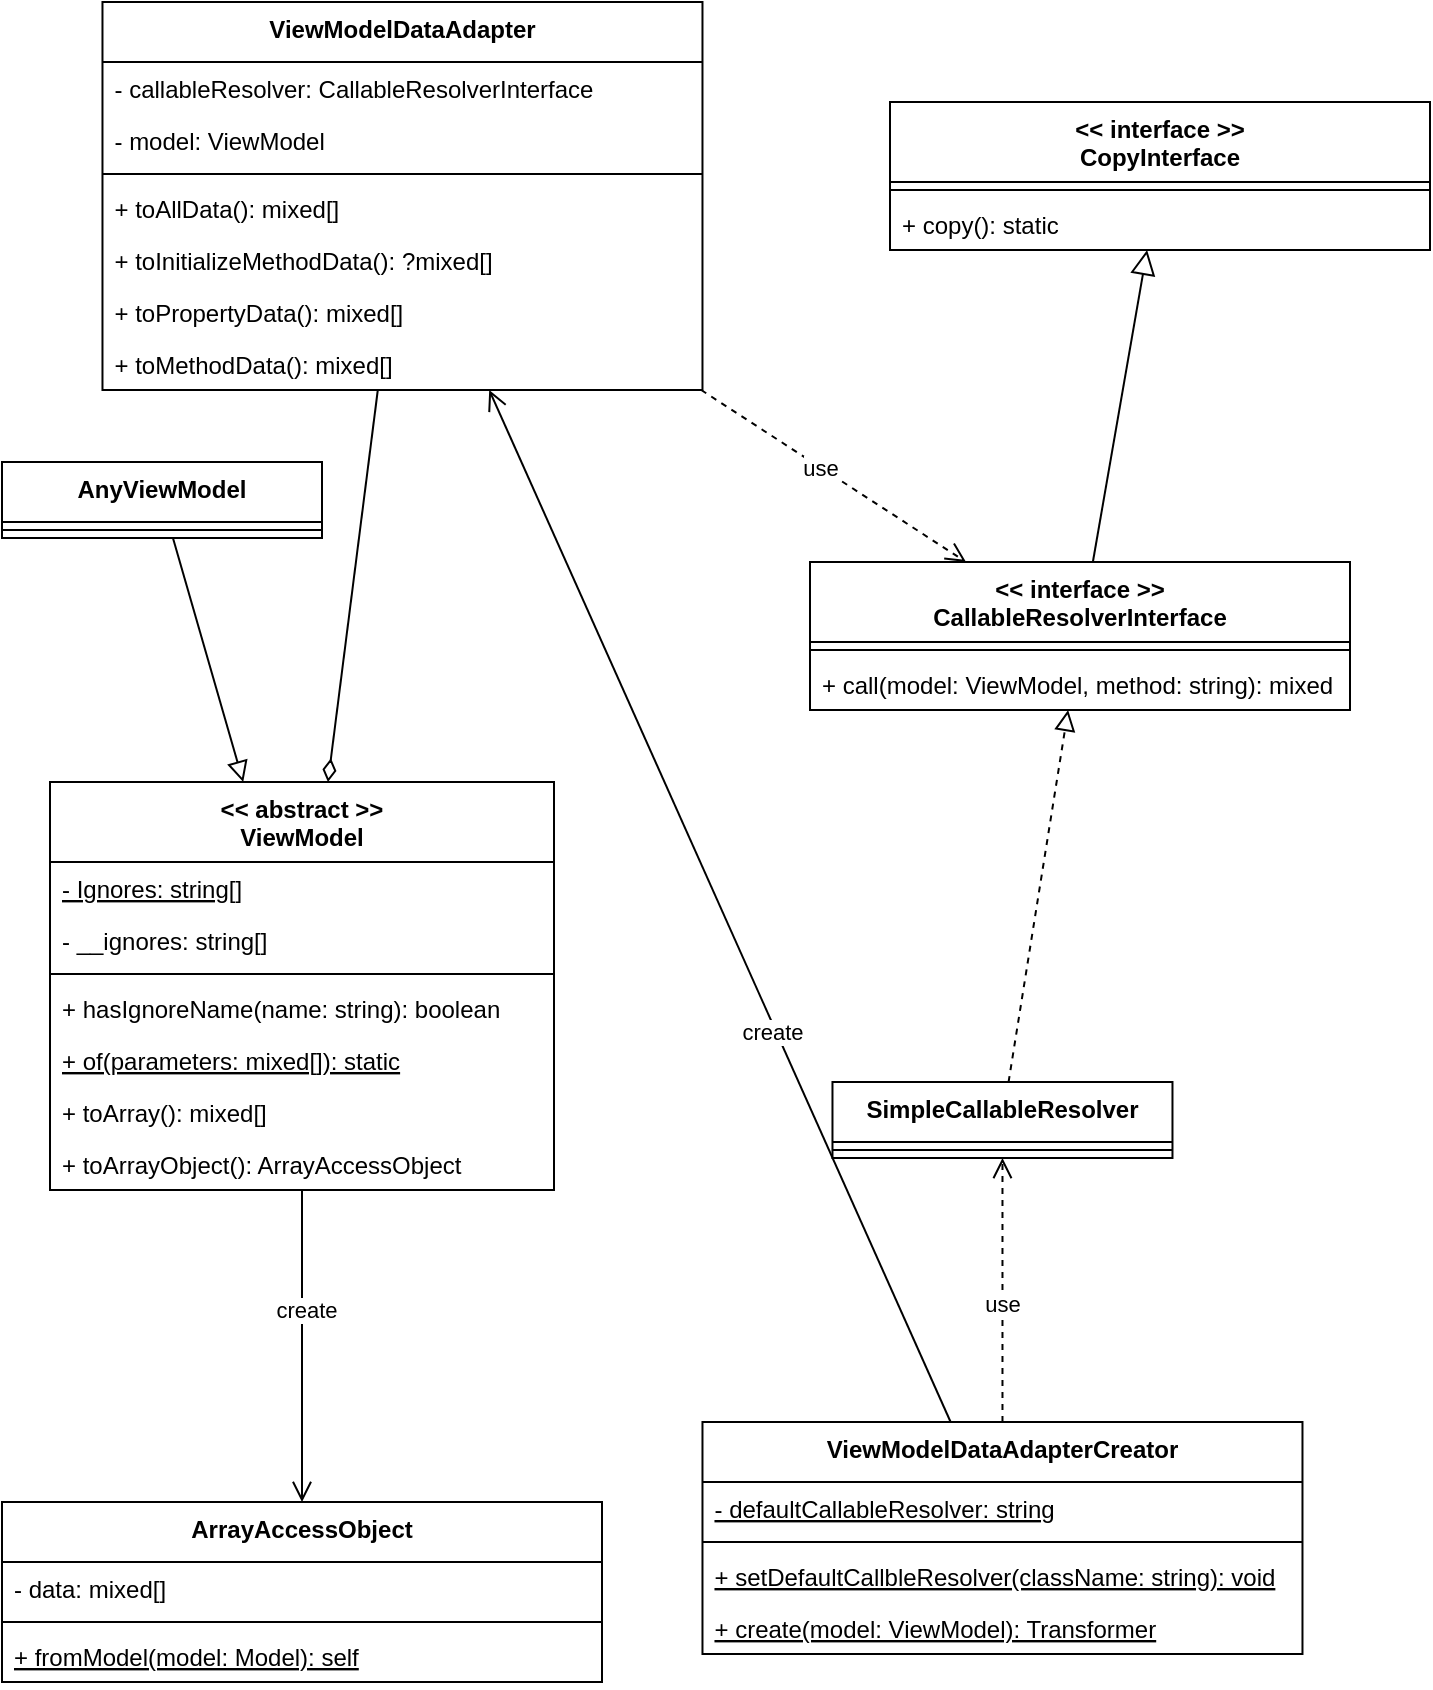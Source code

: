 <mxfile>
    <diagram id="nuZqmn573xlasI0PMNCp" name="クラス図">
        <mxGraphModel dx="392" dy="656" grid="1" gridSize="10" guides="1" tooltips="1" connect="1" arrows="1" fold="1" page="1" pageScale="1" pageWidth="827" pageHeight="1169" math="0" shadow="0">
            <root>
                <mxCell id="0"/>
                <mxCell id="1" parent="0"/>
                <mxCell id="2" value="&lt;&lt; abstract &gt;&gt;&#10;ViewModel" style="swimlane;fontStyle=1;align=center;verticalAlign=top;childLayout=stackLayout;horizontal=1;startSize=40;horizontalStack=0;resizeParent=1;resizeParentMax=0;resizeLast=0;collapsible=1;marginBottom=0;" parent="1" vertex="1">
                    <mxGeometry x="70" y="400" width="252" height="204" as="geometry"/>
                </mxCell>
                <mxCell id="3" value="- Ignores: string[]" style="text;strokeColor=none;fillColor=none;align=left;verticalAlign=top;spacingLeft=4;spacingRight=4;overflow=hidden;rotatable=0;points=[[0,0.5],[1,0.5]];portConstraint=eastwest;fontStyle=4" parent="2" vertex="1">
                    <mxGeometry y="40" width="252" height="26" as="geometry"/>
                </mxCell>
                <mxCell id="6" value="- __ignores: string[]" style="text;strokeColor=none;fillColor=none;align=left;verticalAlign=top;spacingLeft=4;spacingRight=4;overflow=hidden;rotatable=0;points=[[0,0.5],[1,0.5]];portConstraint=eastwest;" parent="2" vertex="1">
                    <mxGeometry y="66" width="252" height="26" as="geometry"/>
                </mxCell>
                <mxCell id="4" value="" style="line;strokeWidth=1;fillColor=none;align=left;verticalAlign=middle;spacingTop=-1;spacingLeft=3;spacingRight=3;rotatable=0;labelPosition=right;points=[];portConstraint=eastwest;" parent="2" vertex="1">
                    <mxGeometry y="92" width="252" height="8" as="geometry"/>
                </mxCell>
                <mxCell id="5" value="+ hasIgnoreName(name: string): boolean" style="text;strokeColor=none;fillColor=none;align=left;verticalAlign=top;spacingLeft=4;spacingRight=4;overflow=hidden;rotatable=0;points=[[0,0.5],[1,0.5]];portConstraint=eastwest;" parent="2" vertex="1">
                    <mxGeometry y="100" width="252" height="26" as="geometry"/>
                </mxCell>
                <mxCell id="31" value="+ of(parameters: mixed[]): static" style="text;strokeColor=none;fillColor=none;align=left;verticalAlign=top;spacingLeft=4;spacingRight=4;overflow=hidden;rotatable=0;points=[[0,0.5],[1,0.5]];portConstraint=eastwest;fontStyle=4" parent="2" vertex="1">
                    <mxGeometry y="126" width="252" height="26" as="geometry"/>
                </mxCell>
                <mxCell id="50" value="+ toArray(): mixed[]" style="text;strokeColor=none;fillColor=none;align=left;verticalAlign=top;spacingLeft=4;spacingRight=4;overflow=hidden;rotatable=0;points=[[0,0.5],[1,0.5]];portConstraint=eastwest;fontStyle=0" parent="2" vertex="1">
                    <mxGeometry y="152" width="252" height="26" as="geometry"/>
                </mxCell>
                <mxCell id="51" value="+ toArrayObject(): ArrayAccessObject" style="text;strokeColor=none;fillColor=none;align=left;verticalAlign=top;spacingLeft=4;spacingRight=4;overflow=hidden;rotatable=0;points=[[0,0.5],[1,0.5]];portConstraint=eastwest;fontStyle=0" parent="2" vertex="1">
                    <mxGeometry y="178" width="252" height="26" as="geometry"/>
                </mxCell>
                <mxCell id="43" style="edgeStyle=none;html=1;endArrow=open;endFill=0;endSize=8;dashed=1;" parent="1" source="8" target="18" edge="1">
                    <mxGeometry relative="1" as="geometry"/>
                </mxCell>
                <mxCell id="45" value="use" style="edgeLabel;html=1;align=center;verticalAlign=middle;resizable=0;points=[];" parent="43" vertex="1" connectable="0">
                    <mxGeometry x="-0.107" relative="1" as="geometry">
                        <mxPoint as="offset"/>
                    </mxGeometry>
                </mxCell>
                <mxCell id="69" style="edgeStyle=none;html=1;endArrow=diamondThin;endFill=0;endSize=9;" parent="1" source="8" target="2" edge="1">
                    <mxGeometry relative="1" as="geometry">
                        <mxPoint x="270" y="310" as="targetPoint"/>
                    </mxGeometry>
                </mxCell>
                <mxCell id="8" value="ViewModelDataAdapter" style="swimlane;fontStyle=1;align=center;verticalAlign=top;childLayout=stackLayout;horizontal=1;startSize=30;horizontalStack=0;resizeParent=1;resizeParentMax=0;resizeLast=0;collapsible=1;marginBottom=0;" parent="1" vertex="1">
                    <mxGeometry x="96.24" y="10" width="300" height="194" as="geometry"/>
                </mxCell>
                <mxCell id="10" value="- callableResolver: CallableResolverInterface" style="text;strokeColor=none;fillColor=none;align=left;verticalAlign=top;spacingLeft=4;spacingRight=4;overflow=hidden;rotatable=0;points=[[0,0.5],[1,0.5]];portConstraint=eastwest;" parent="8" vertex="1">
                    <mxGeometry y="30" width="300" height="26" as="geometry"/>
                </mxCell>
                <mxCell id="68" value="- model: ViewModel" style="text;strokeColor=none;fillColor=none;align=left;verticalAlign=top;spacingLeft=4;spacingRight=4;overflow=hidden;rotatable=0;points=[[0,0.5],[1,0.5]];portConstraint=eastwest;" parent="8" vertex="1">
                    <mxGeometry y="56" width="300" height="26" as="geometry"/>
                </mxCell>
                <mxCell id="11" value="" style="line;strokeWidth=1;fillColor=none;align=left;verticalAlign=middle;spacingTop=-1;spacingLeft=3;spacingRight=3;rotatable=0;labelPosition=right;points=[];portConstraint=eastwest;" parent="8" vertex="1">
                    <mxGeometry y="82" width="300" height="8" as="geometry"/>
                </mxCell>
                <mxCell id="80" value="+ toAllData(): mixed[]" style="text;strokeColor=none;fillColor=none;align=left;verticalAlign=top;spacingLeft=4;spacingRight=4;overflow=hidden;rotatable=0;points=[[0,0.5],[1,0.5]];portConstraint=eastwest;" vertex="1" parent="8">
                    <mxGeometry y="90" width="300" height="26" as="geometry"/>
                </mxCell>
                <mxCell id="79" value="+ toInitializeMethodData(): ?mixed[]" style="text;strokeColor=none;fillColor=none;align=left;verticalAlign=top;spacingLeft=4;spacingRight=4;overflow=hidden;rotatable=0;points=[[0,0.5],[1,0.5]];portConstraint=eastwest;" vertex="1" parent="8">
                    <mxGeometry y="116" width="300" height="26" as="geometry"/>
                </mxCell>
                <mxCell id="81" value="+ toPropertyData(): mixed[]" style="text;strokeColor=none;fillColor=none;align=left;verticalAlign=top;spacingLeft=4;spacingRight=4;overflow=hidden;rotatable=0;points=[[0,0.5],[1,0.5]];portConstraint=eastwest;" vertex="1" parent="8">
                    <mxGeometry y="142" width="300" height="26" as="geometry"/>
                </mxCell>
                <mxCell id="12" value="+ toMethodData(): mixed[]" style="text;strokeColor=none;fillColor=none;align=left;verticalAlign=top;spacingLeft=4;spacingRight=4;overflow=hidden;rotatable=0;points=[[0,0.5],[1,0.5]];portConstraint=eastwest;" parent="8" vertex="1">
                    <mxGeometry y="168" width="300" height="26" as="geometry"/>
                </mxCell>
                <mxCell id="13" value="SimpleCallableResolver" style="swimlane;fontStyle=1;align=center;verticalAlign=top;childLayout=stackLayout;horizontal=1;startSize=30;horizontalStack=0;resizeParent=1;resizeParentMax=0;resizeLast=0;collapsible=1;marginBottom=0;" parent="1" vertex="1">
                    <mxGeometry x="461.24" y="550" width="170" height="38" as="geometry"/>
                </mxCell>
                <mxCell id="16" value="" style="line;strokeWidth=1;fillColor=none;align=left;verticalAlign=middle;spacingTop=-1;spacingLeft=3;spacingRight=3;rotatable=0;labelPosition=right;points=[];portConstraint=eastwest;" parent="13" vertex="1">
                    <mxGeometry y="30" width="170" height="8" as="geometry"/>
                </mxCell>
                <mxCell id="77" style="edgeStyle=none;html=1;endArrow=block;endFill=0;endSize=10;" parent="1" source="18" target="73" edge="1">
                    <mxGeometry relative="1" as="geometry"/>
                </mxCell>
                <mxCell id="18" value="&lt;&lt; interface &gt;&gt;&#10;CallableResolverInterface" style="swimlane;fontStyle=1;align=center;verticalAlign=top;childLayout=stackLayout;horizontal=1;startSize=40;horizontalStack=0;resizeParent=1;resizeParentMax=0;resizeLast=0;collapsible=1;marginBottom=0;" parent="1" vertex="1">
                    <mxGeometry x="450" y="290" width="270" height="74" as="geometry"/>
                </mxCell>
                <mxCell id="21" value="" style="line;strokeWidth=1;fillColor=none;align=left;verticalAlign=middle;spacingTop=-1;spacingLeft=3;spacingRight=3;rotatable=0;labelPosition=right;points=[];portConstraint=eastwest;" parent="18" vertex="1">
                    <mxGeometry y="40" width="270" height="8" as="geometry"/>
                </mxCell>
                <mxCell id="22" value="+ call(model: ViewModel, method: string): mixed" style="text;strokeColor=none;fillColor=none;align=left;verticalAlign=top;spacingLeft=4;spacingRight=4;overflow=hidden;rotatable=0;points=[[0,0.5],[1,0.5]];portConstraint=eastwest;" parent="18" vertex="1">
                    <mxGeometry y="48" width="270" height="26" as="geometry"/>
                </mxCell>
                <mxCell id="30" style="edgeStyle=none;html=1;endArrow=block;endFill=0;endSize=8;" parent="1" source="23" target="2" edge="1">
                    <mxGeometry relative="1" as="geometry"/>
                </mxCell>
                <mxCell id="23" value="AnyViewModel" style="swimlane;fontStyle=1;align=center;verticalAlign=top;childLayout=stackLayout;horizontal=1;startSize=30;horizontalStack=0;resizeParent=1;resizeParentMax=0;resizeLast=0;collapsible=1;marginBottom=0;" parent="1" vertex="1">
                    <mxGeometry x="46" y="240" width="160" height="38" as="geometry"/>
                </mxCell>
                <mxCell id="26" value="" style="line;strokeWidth=1;fillColor=none;align=left;verticalAlign=middle;spacingTop=-1;spacingLeft=3;spacingRight=3;rotatable=0;labelPosition=right;points=[];portConstraint=eastwest;" parent="23" vertex="1">
                    <mxGeometry y="30" width="160" height="8" as="geometry"/>
                </mxCell>
                <mxCell id="32" style="edgeStyle=none;html=1;endArrow=block;endFill=0;endSize=8;dashed=1;" parent="1" source="13" target="18" edge="1">
                    <mxGeometry relative="1" as="geometry">
                        <mxPoint x="244" y="228" as="sourcePoint"/>
                        <mxPoint x="244" y="300" as="targetPoint"/>
                    </mxGeometry>
                </mxCell>
                <mxCell id="41" style="edgeStyle=none;html=1;endArrow=open;endFill=0;endSize=8;" parent="1" source="33" target="8" edge="1">
                    <mxGeometry relative="1" as="geometry"/>
                </mxCell>
                <mxCell id="42" value="create" style="edgeLabel;html=1;align=center;verticalAlign=middle;resizable=0;points=[];" parent="41" vertex="1" connectable="0">
                    <mxGeometry x="-0.239" y="2" relative="1" as="geometry">
                        <mxPoint as="offset"/>
                    </mxGeometry>
                </mxCell>
                <mxCell id="33" value="ViewModelDataAdapterCreator" style="swimlane;fontStyle=1;align=center;verticalAlign=top;childLayout=stackLayout;horizontal=1;startSize=30;horizontalStack=0;resizeParent=1;resizeParentMax=0;resizeLast=0;collapsible=1;marginBottom=0;" parent="1" vertex="1">
                    <mxGeometry x="396.24" y="720" width="300" height="116" as="geometry"/>
                </mxCell>
                <mxCell id="38" value="- defaultCallableResolver: string" style="text;strokeColor=none;fillColor=none;align=left;verticalAlign=top;spacingLeft=4;spacingRight=4;overflow=hidden;rotatable=0;points=[[0,0.5],[1,0.5]];portConstraint=eastwest;fontStyle=4" parent="33" vertex="1">
                    <mxGeometry y="30" width="300" height="26" as="geometry"/>
                </mxCell>
                <mxCell id="36" value="" style="line;strokeWidth=1;fillColor=none;align=left;verticalAlign=middle;spacingTop=-1;spacingLeft=3;spacingRight=3;rotatable=0;labelPosition=right;points=[];portConstraint=eastwest;" parent="33" vertex="1">
                    <mxGeometry y="56" width="300" height="8" as="geometry"/>
                </mxCell>
                <mxCell id="39" value="+ setDefaultCallbleResolver(className: string): void" style="text;strokeColor=none;fillColor=none;align=left;verticalAlign=top;spacingLeft=4;spacingRight=4;overflow=hidden;rotatable=0;points=[[0,0.5],[1,0.5]];portConstraint=eastwest;fontStyle=4" parent="33" vertex="1">
                    <mxGeometry y="64" width="300" height="26" as="geometry"/>
                </mxCell>
                <mxCell id="37" value="+ create(model: ViewModel): Transformer" style="text;strokeColor=none;fillColor=none;align=left;verticalAlign=top;spacingLeft=4;spacingRight=4;overflow=hidden;rotatable=0;points=[[0,0.5],[1,0.5]];portConstraint=eastwest;fontStyle=4" parent="33" vertex="1">
                    <mxGeometry y="90" width="300" height="26" as="geometry"/>
                </mxCell>
                <mxCell id="48" style="edgeStyle=none;html=1;endArrow=open;endFill=0;endSize=8;dashed=1;" parent="1" source="33" target="13" edge="1">
                    <mxGeometry relative="1" as="geometry">
                        <mxPoint x="209.196" y="620" as="sourcePoint"/>
                        <mxPoint x="542.097" y="314" as="targetPoint"/>
                    </mxGeometry>
                </mxCell>
                <mxCell id="49" value="use" style="edgeLabel;html=1;align=center;verticalAlign=middle;resizable=0;points=[];" parent="48" vertex="1" connectable="0">
                    <mxGeometry x="-0.107" relative="1" as="geometry">
                        <mxPoint as="offset"/>
                    </mxGeometry>
                </mxCell>
                <mxCell id="60" value="ArrayAccessObject" style="swimlane;fontStyle=1;align=center;verticalAlign=top;childLayout=stackLayout;horizontal=1;startSize=30;horizontalStack=0;resizeParent=1;resizeParentMax=0;resizeLast=0;collapsible=1;marginBottom=0;" parent="1" vertex="1">
                    <mxGeometry x="46" y="760" width="300" height="90" as="geometry"/>
                </mxCell>
                <mxCell id="61" value="- data: mixed[]" style="text;strokeColor=none;fillColor=none;align=left;verticalAlign=top;spacingLeft=4;spacingRight=4;overflow=hidden;rotatable=0;points=[[0,0.5],[1,0.5]];portConstraint=eastwest;fontStyle=0" parent="60" vertex="1">
                    <mxGeometry y="30" width="300" height="26" as="geometry"/>
                </mxCell>
                <mxCell id="63" value="" style="line;strokeWidth=1;fillColor=none;align=left;verticalAlign=middle;spacingTop=-1;spacingLeft=3;spacingRight=3;rotatable=0;labelPosition=right;points=[];portConstraint=eastwest;" parent="60" vertex="1">
                    <mxGeometry y="56" width="300" height="8" as="geometry"/>
                </mxCell>
                <mxCell id="64" value="+ fromModel(model: Model): self" style="text;strokeColor=none;fillColor=none;align=left;verticalAlign=top;spacingLeft=4;spacingRight=4;overflow=hidden;rotatable=0;points=[[0,0.5],[1,0.5]];portConstraint=eastwest;fontStyle=4" parent="60" vertex="1">
                    <mxGeometry y="64" width="300" height="26" as="geometry"/>
                </mxCell>
                <mxCell id="66" style="edgeStyle=none;html=1;endArrow=open;endFill=0;endSize=8;" parent="1" source="2" target="60" edge="1">
                    <mxGeometry relative="1" as="geometry">
                        <mxPoint x="591.649" y="570" as="sourcePoint"/>
                        <mxPoint x="290.645" y="128" as="targetPoint"/>
                    </mxGeometry>
                </mxCell>
                <mxCell id="67" value="create" style="edgeLabel;html=1;align=center;verticalAlign=middle;resizable=0;points=[];" parent="66" vertex="1" connectable="0">
                    <mxGeometry x="-0.239" y="2" relative="1" as="geometry">
                        <mxPoint as="offset"/>
                    </mxGeometry>
                </mxCell>
                <mxCell id="73" value="&lt;&lt; interface &gt;&gt;&#10;CopyInterface" style="swimlane;fontStyle=1;align=center;verticalAlign=top;childLayout=stackLayout;horizontal=1;startSize=40;horizontalStack=0;resizeParent=1;resizeParentMax=0;resizeLast=0;collapsible=1;marginBottom=0;" parent="1" vertex="1">
                    <mxGeometry x="490" y="60" width="270" height="74" as="geometry"/>
                </mxCell>
                <mxCell id="74" value="" style="line;strokeWidth=1;fillColor=none;align=left;verticalAlign=middle;spacingTop=-1;spacingLeft=3;spacingRight=3;rotatable=0;labelPosition=right;points=[];portConstraint=eastwest;" parent="73" vertex="1">
                    <mxGeometry y="40" width="270" height="8" as="geometry"/>
                </mxCell>
                <mxCell id="75" value="+ copy(): static" style="text;strokeColor=none;fillColor=none;align=left;verticalAlign=top;spacingLeft=4;spacingRight=4;overflow=hidden;rotatable=0;points=[[0,0.5],[1,0.5]];portConstraint=eastwest;" parent="73" vertex="1">
                    <mxGeometry y="48" width="270" height="26" as="geometry"/>
                </mxCell>
            </root>
        </mxGraphModel>
    </diagram>
</mxfile>
